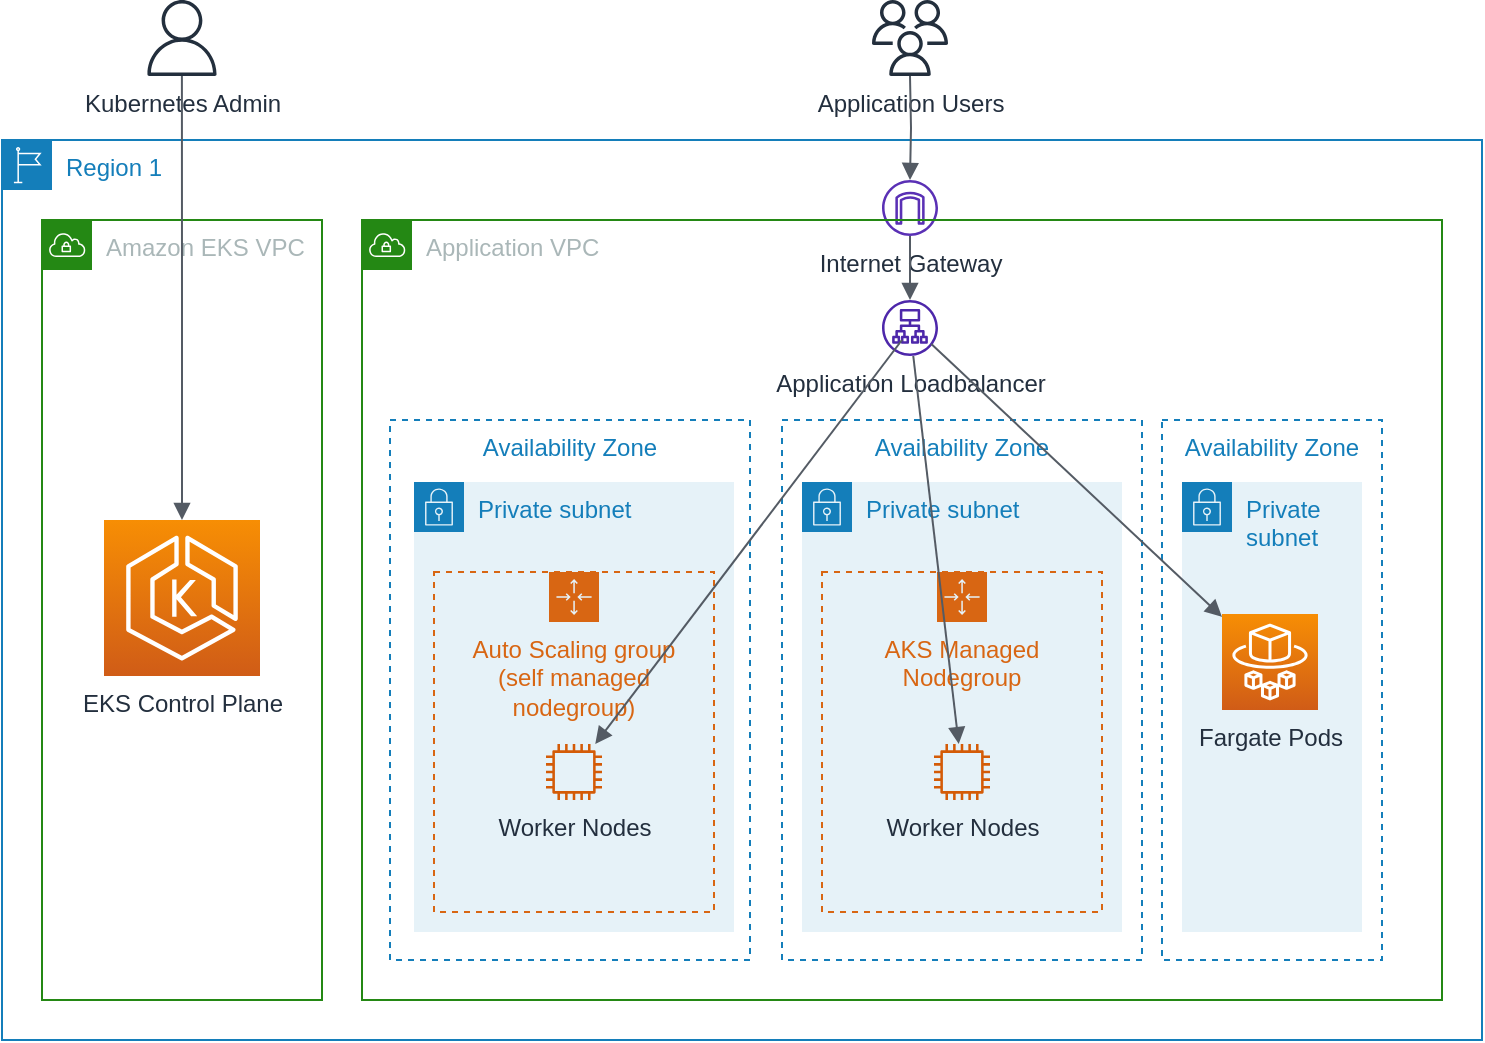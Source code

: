 <mxfile version="16.5.1" type="device"><diagram id="wD1wLWRwMv-48ILJRZ_Q" name="Seite-22"><mxGraphModel dx="1102" dy="745" grid="1" gridSize="10" guides="1" tooltips="1" connect="1" arrows="1" fold="1" page="1" pageScale="1" pageWidth="827" pageHeight="1169" math="0" shadow="0"><root><mxCell id="e7r4-rrc2dOd23WneNfa-0"/><mxCell id="e7r4-rrc2dOd23WneNfa-1" parent="e7r4-rrc2dOd23WneNfa-0"/><mxCell id="y64vf3E34cPdGDgGA9ZG-0" value="Region 1" style="points=[[0,0],[0.25,0],[0.5,0],[0.75,0],[1,0],[1,0.25],[1,0.5],[1,0.75],[1,1],[0.75,1],[0.5,1],[0.25,1],[0,1],[0,0.75],[0,0.5],[0,0.25]];outlineConnect=0;gradientColor=none;html=1;whiteSpace=wrap;fontSize=12;fontStyle=0;shape=mxgraph.aws4.group;grIcon=mxgraph.aws4.group_region;strokeColor=#147EBA;fillColor=none;verticalAlign=top;align=left;spacingLeft=30;fontColor=#147EBA;dashed=0;" vertex="1" parent="e7r4-rrc2dOd23WneNfa-1"><mxGeometry x="40" y="100" width="740" height="450" as="geometry"/></mxCell><mxCell id="y64vf3E34cPdGDgGA9ZG-1" value="Amazon EKS VPC" style="points=[[0,0],[0.25,0],[0.5,0],[0.75,0],[1,0],[1,0.25],[1,0.5],[1,0.75],[1,1],[0.75,1],[0.5,1],[0.25,1],[0,1],[0,0.75],[0,0.5],[0,0.25]];outlineConnect=0;gradientColor=none;html=1;whiteSpace=wrap;fontSize=12;fontStyle=0;shape=mxgraph.aws4.group;grIcon=mxgraph.aws4.group_vpc;strokeColor=#248814;fillColor=none;verticalAlign=top;align=left;spacingLeft=30;fontColor=#AAB7B8;dashed=0;" vertex="1" parent="e7r4-rrc2dOd23WneNfa-1"><mxGeometry x="60" y="140" width="140" height="390" as="geometry"/></mxCell><mxCell id="y64vf3E34cPdGDgGA9ZG-16" value="Internet Gateway" style="outlineConnect=0;fontColor=#232F3E;gradientColor=none;fillColor=#5A30B5;strokeColor=none;dashed=0;verticalLabelPosition=bottom;verticalAlign=top;align=center;html=1;fontSize=12;fontStyle=0;aspect=fixed;pointerEvents=1;shape=mxgraph.aws4.internet_gateway;" vertex="1" parent="e7r4-rrc2dOd23WneNfa-1"><mxGeometry x="480" y="120" width="28" height="28" as="geometry"/></mxCell><mxCell id="y64vf3E34cPdGDgGA9ZG-27" value="EKS Control Plane" style="sketch=0;points=[[0,0,0],[0.25,0,0],[0.5,0,0],[0.75,0,0],[1,0,0],[0,1,0],[0.25,1,0],[0.5,1,0],[0.75,1,0],[1,1,0],[0,0.25,0],[0,0.5,0],[0,0.75,0],[1,0.25,0],[1,0.5,0],[1,0.75,0]];outlineConnect=0;fontColor=#232F3E;gradientColor=#F78E04;gradientDirection=north;fillColor=#D05C17;strokeColor=#ffffff;dashed=0;verticalLabelPosition=bottom;verticalAlign=top;align=center;html=1;fontSize=12;fontStyle=0;aspect=fixed;shape=mxgraph.aws4.resourceIcon;resIcon=mxgraph.aws4.eks;" vertex="1" parent="e7r4-rrc2dOd23WneNfa-1"><mxGeometry x="91" y="290" width="78" height="78" as="geometry"/></mxCell><mxCell id="UrXSqYo-nHKHhi3hyZcz-3" value="Application Loadbalancer" style="sketch=0;outlineConnect=0;fontColor=#232F3E;gradientColor=none;fillColor=#4D27AA;strokeColor=none;dashed=0;verticalLabelPosition=bottom;verticalAlign=top;align=center;html=1;fontSize=12;fontStyle=0;aspect=fixed;pointerEvents=1;shape=mxgraph.aws4.application_load_balancer;" vertex="1" parent="e7r4-rrc2dOd23WneNfa-1"><mxGeometry x="480" y="180" width="28" height="28" as="geometry"/></mxCell><mxCell id="UrXSqYo-nHKHhi3hyZcz-12" value="Availability Zone" style="fillColor=none;strokeColor=#147EBA;dashed=1;verticalAlign=top;fontStyle=0;fontColor=#147EBA;" vertex="1" parent="e7r4-rrc2dOd23WneNfa-1"><mxGeometry x="620" y="240" width="110" height="270" as="geometry"/></mxCell><mxCell id="UrXSqYo-nHKHhi3hyZcz-13" value="Private subnet" style="points=[[0,0],[0.25,0],[0.5,0],[0.75,0],[1,0],[1,0.25],[1,0.5],[1,0.75],[1,1],[0.75,1],[0.5,1],[0.25,1],[0,1],[0,0.75],[0,0.5],[0,0.25]];outlineConnect=0;gradientColor=none;html=1;whiteSpace=wrap;fontSize=12;fontStyle=0;container=1;pointerEvents=0;collapsible=0;recursiveResize=0;shape=mxgraph.aws4.group;grIcon=mxgraph.aws4.group_security_group;grStroke=0;strokeColor=#147EBA;fillColor=#E6F2F8;verticalAlign=top;align=left;spacingLeft=30;fontColor=#147EBA;dashed=0;" vertex="1" parent="e7r4-rrc2dOd23WneNfa-1"><mxGeometry x="630" y="271" width="90" height="225" as="geometry"/></mxCell><mxCell id="UrXSqYo-nHKHhi3hyZcz-16" value="Fargate Pods" style="sketch=0;points=[[0,0,0],[0.25,0,0],[0.5,0,0],[0.75,0,0],[1,0,0],[0,1,0],[0.25,1,0],[0.5,1,0],[0.75,1,0],[1,1,0],[0,0.25,0],[0,0.5,0],[0,0.75,0],[1,0.25,0],[1,0.5,0],[1,0.75,0]];outlineConnect=0;fontColor=#232F3E;gradientColor=#F78E04;gradientDirection=north;fillColor=#D05C17;strokeColor=#ffffff;dashed=0;verticalLabelPosition=bottom;verticalAlign=top;align=center;html=1;fontSize=12;fontStyle=0;aspect=fixed;shape=mxgraph.aws4.resourceIcon;resIcon=mxgraph.aws4.fargate;" vertex="1" parent="UrXSqYo-nHKHhi3hyZcz-13"><mxGeometry x="20" y="66" width="48" height="48" as="geometry"/></mxCell><mxCell id="UrXSqYo-nHKHhi3hyZcz-17" value="" style="group" vertex="1" connectable="0" parent="e7r4-rrc2dOd23WneNfa-1"><mxGeometry x="234" y="240" width="180" height="270" as="geometry"/></mxCell><mxCell id="UrXSqYo-nHKHhi3hyZcz-5" value="Availability Zone" style="fillColor=none;strokeColor=#147EBA;dashed=1;verticalAlign=top;fontStyle=0;fontColor=#147EBA;" vertex="1" parent="UrXSqYo-nHKHhi3hyZcz-17"><mxGeometry width="180" height="270" as="geometry"/></mxCell><mxCell id="UrXSqYo-nHKHhi3hyZcz-7" value="Private subnet" style="points=[[0,0],[0.25,0],[0.5,0],[0.75,0],[1,0],[1,0.25],[1,0.5],[1,0.75],[1,1],[0.75,1],[0.5,1],[0.25,1],[0,1],[0,0.75],[0,0.5],[0,0.25]];outlineConnect=0;gradientColor=none;html=1;whiteSpace=wrap;fontSize=12;fontStyle=0;container=1;pointerEvents=0;collapsible=0;recursiveResize=0;shape=mxgraph.aws4.group;grIcon=mxgraph.aws4.group_security_group;grStroke=0;strokeColor=#147EBA;fillColor=#E6F2F8;verticalAlign=top;align=left;spacingLeft=30;fontColor=#147EBA;dashed=0;" vertex="1" parent="UrXSqYo-nHKHhi3hyZcz-17"><mxGeometry x="12" y="31" width="160" height="225" as="geometry"/></mxCell><mxCell id="UrXSqYo-nHKHhi3hyZcz-0" value="Auto Scaling group&lt;br&gt;(self managed nodegroup)" style="points=[[0,0],[0.25,0],[0.5,0],[0.75,0],[1,0],[1,0.25],[1,0.5],[1,0.75],[1,1],[0.75,1],[0.5,1],[0.25,1],[0,1],[0,0.75],[0,0.5],[0,0.25]];outlineConnect=0;gradientColor=none;html=1;whiteSpace=wrap;fontSize=12;fontStyle=0;container=1;pointerEvents=0;collapsible=0;recursiveResize=0;shape=mxgraph.aws4.groupCenter;grIcon=mxgraph.aws4.group_auto_scaling_group;grStroke=1;strokeColor=#D86613;fillColor=none;verticalAlign=top;align=center;fontColor=#D86613;dashed=1;spacingTop=25;" vertex="1" parent="UrXSqYo-nHKHhi3hyZcz-17"><mxGeometry x="22" y="76" width="140" height="170" as="geometry"/></mxCell><mxCell id="UrXSqYo-nHKHhi3hyZcz-1" value="Worker Nodes" style="sketch=0;outlineConnect=0;fontColor=#232F3E;gradientColor=none;fillColor=#D45B07;strokeColor=none;dashed=0;verticalLabelPosition=bottom;verticalAlign=top;align=center;html=1;fontSize=12;fontStyle=0;aspect=fixed;pointerEvents=1;shape=mxgraph.aws4.instance2;" vertex="1" parent="UrXSqYo-nHKHhi3hyZcz-0"><mxGeometry x="56" y="86" width="28" height="28" as="geometry"/></mxCell><mxCell id="UrXSqYo-nHKHhi3hyZcz-18" value="" style="group" vertex="1" connectable="0" parent="e7r4-rrc2dOd23WneNfa-1"><mxGeometry x="430" y="240" width="180" height="270" as="geometry"/></mxCell><mxCell id="UrXSqYo-nHKHhi3hyZcz-8" value="Availability Zone" style="fillColor=none;strokeColor=#147EBA;dashed=1;verticalAlign=top;fontStyle=0;fontColor=#147EBA;" vertex="1" parent="UrXSqYo-nHKHhi3hyZcz-18"><mxGeometry width="180" height="270" as="geometry"/></mxCell><mxCell id="UrXSqYo-nHKHhi3hyZcz-9" value="Private subnet" style="points=[[0,0],[0.25,0],[0.5,0],[0.75,0],[1,0],[1,0.25],[1,0.5],[1,0.75],[1,1],[0.75,1],[0.5,1],[0.25,1],[0,1],[0,0.75],[0,0.5],[0,0.25]];outlineConnect=0;gradientColor=none;html=1;whiteSpace=wrap;fontSize=12;fontStyle=0;container=1;pointerEvents=0;collapsible=0;recursiveResize=0;shape=mxgraph.aws4.group;grIcon=mxgraph.aws4.group_security_group;grStroke=0;strokeColor=#147EBA;fillColor=#E6F2F8;verticalAlign=top;align=left;spacingLeft=30;fontColor=#147EBA;dashed=0;" vertex="1" parent="UrXSqYo-nHKHhi3hyZcz-18"><mxGeometry x="10" y="31" width="160" height="225" as="geometry"/></mxCell><mxCell id="UrXSqYo-nHKHhi3hyZcz-10" value="AKS Managed Nodegroup" style="points=[[0,0],[0.25,0],[0.5,0],[0.75,0],[1,0],[1,0.25],[1,0.5],[1,0.75],[1,1],[0.75,1],[0.5,1],[0.25,1],[0,1],[0,0.75],[0,0.5],[0,0.25]];outlineConnect=0;gradientColor=none;html=1;whiteSpace=wrap;fontSize=12;fontStyle=0;container=1;pointerEvents=0;collapsible=0;recursiveResize=0;shape=mxgraph.aws4.groupCenter;grIcon=mxgraph.aws4.group_auto_scaling_group;grStroke=1;strokeColor=#D86613;fillColor=none;verticalAlign=top;align=center;fontColor=#D86613;dashed=1;spacingTop=25;" vertex="1" parent="UrXSqYo-nHKHhi3hyZcz-18"><mxGeometry x="20" y="76" width="140" height="170" as="geometry"/></mxCell><mxCell id="UrXSqYo-nHKHhi3hyZcz-11" value="Worker Nodes" style="sketch=0;outlineConnect=0;fontColor=#232F3E;gradientColor=none;fillColor=#D45B07;strokeColor=none;dashed=0;verticalLabelPosition=bottom;verticalAlign=top;align=center;html=1;fontSize=12;fontStyle=0;aspect=fixed;pointerEvents=1;shape=mxgraph.aws4.instance2;" vertex="1" parent="UrXSqYo-nHKHhi3hyZcz-10"><mxGeometry x="56" y="86" width="28" height="28" as="geometry"/></mxCell><mxCell id="UrXSqYo-nHKHhi3hyZcz-19" value="Kubernetes Admin" style="sketch=0;outlineConnect=0;fontColor=#232F3E;gradientColor=none;fillColor=#232F3D;strokeColor=none;dashed=0;verticalLabelPosition=bottom;verticalAlign=top;align=center;html=1;fontSize=12;fontStyle=0;aspect=fixed;pointerEvents=1;shape=mxgraph.aws4.user;" vertex="1" parent="e7r4-rrc2dOd23WneNfa-1"><mxGeometry x="111" y="30" width="38" height="38" as="geometry"/></mxCell><mxCell id="UrXSqYo-nHKHhi3hyZcz-20" value="Application Users" style="sketch=0;outlineConnect=0;fontColor=#232F3E;gradientColor=none;fillColor=#232F3D;strokeColor=none;dashed=0;verticalLabelPosition=bottom;verticalAlign=top;align=center;html=1;fontSize=12;fontStyle=0;aspect=fixed;pointerEvents=1;shape=mxgraph.aws4.users;labelBackgroundColor=default;" vertex="1" parent="e7r4-rrc2dOd23WneNfa-1"><mxGeometry x="475" y="30" width="38" height="38" as="geometry"/></mxCell><mxCell id="UrXSqYo-nHKHhi3hyZcz-21" value="" style="edgeStyle=orthogonalEdgeStyle;html=1;endArrow=none;elbow=vertical;startArrow=block;startFill=1;strokeColor=#545B64;rounded=0;exitX=0.5;exitY=0;exitDx=0;exitDy=0;exitPerimeter=0;" edge="1" parent="e7r4-rrc2dOd23WneNfa-1" source="y64vf3E34cPdGDgGA9ZG-27" target="UrXSqYo-nHKHhi3hyZcz-19"><mxGeometry width="100" relative="1" as="geometry"><mxPoint x="360" y="280" as="sourcePoint"/><mxPoint x="460" y="280" as="targetPoint"/></mxGeometry></mxCell><mxCell id="UrXSqYo-nHKHhi3hyZcz-22" value="" style="edgeStyle=orthogonalEdgeStyle;html=1;endArrow=none;elbow=vertical;startArrow=block;startFill=1;strokeColor=#545B64;rounded=0;" edge="1" parent="e7r4-rrc2dOd23WneNfa-1" target="UrXSqYo-nHKHhi3hyZcz-20"><mxGeometry width="100" relative="1" as="geometry"><mxPoint x="494" y="120" as="sourcePoint"/><mxPoint x="140" y="78" as="targetPoint"/></mxGeometry></mxCell><mxCell id="y64vf3E34cPdGDgGA9ZG-11" value="Application VPC" style="points=[[0,0],[0.25,0],[0.5,0],[0.75,0],[1,0],[1,0.25],[1,0.5],[1,0.75],[1,1],[0.75,1],[0.5,1],[0.25,1],[0,1],[0,0.75],[0,0.5],[0,0.25]];outlineConnect=0;gradientColor=none;html=1;whiteSpace=wrap;fontSize=12;fontStyle=0;shape=mxgraph.aws4.group;grIcon=mxgraph.aws4.group_vpc;strokeColor=#248814;fillColor=none;verticalAlign=top;align=left;spacingLeft=30;fontColor=#AAB7B8;dashed=0;" vertex="1" parent="e7r4-rrc2dOd23WneNfa-1"><mxGeometry x="220" y="140" width="540" height="390" as="geometry"/></mxCell><mxCell id="UrXSqYo-nHKHhi3hyZcz-27" value="" style="edgeStyle=orthogonalEdgeStyle;html=1;endArrow=none;elbow=vertical;startArrow=block;startFill=1;strokeColor=#545B64;rounded=0;" edge="1" parent="e7r4-rrc2dOd23WneNfa-1" source="UrXSqYo-nHKHhi3hyZcz-3" target="y64vf3E34cPdGDgGA9ZG-16"><mxGeometry width="100" relative="1" as="geometry"><mxPoint x="504" y="130" as="sourcePoint"/><mxPoint x="504" y="78" as="targetPoint"/></mxGeometry></mxCell><mxCell id="UrXSqYo-nHKHhi3hyZcz-29" value="" style="html=1;endArrow=none;elbow=vertical;startArrow=block;startFill=1;strokeColor=#545B64;rounded=0;" edge="1" parent="e7r4-rrc2dOd23WneNfa-1" source="UrXSqYo-nHKHhi3hyZcz-1"><mxGeometry width="100" relative="1" as="geometry"><mxPoint x="490" y="200" as="sourcePoint"/><mxPoint x="490" y="200" as="targetPoint"/></mxGeometry></mxCell><mxCell id="UrXSqYo-nHKHhi3hyZcz-30" value="" style="html=1;endArrow=none;elbow=vertical;startArrow=block;startFill=1;strokeColor=#545B64;rounded=0;" edge="1" parent="e7r4-rrc2dOd23WneNfa-1" source="UrXSqYo-nHKHhi3hyZcz-11" target="UrXSqYo-nHKHhi3hyZcz-3"><mxGeometry width="100" relative="1" as="geometry"><mxPoint x="346.595" y="412" as="sourcePoint"/><mxPoint x="493.406" y="218.0" as="targetPoint"/></mxGeometry></mxCell><mxCell id="UrXSqYo-nHKHhi3hyZcz-31" value="" style="html=1;endArrow=none;elbow=vertical;startArrow=block;startFill=1;strokeColor=#545B64;rounded=0;entryX=0.881;entryY=0.786;entryDx=0;entryDy=0;entryPerimeter=0;" edge="1" parent="e7r4-rrc2dOd23WneNfa-1" source="UrXSqYo-nHKHhi3hyZcz-16" target="UrXSqYo-nHKHhi3hyZcz-3"><mxGeometry width="100" relative="1" as="geometry"><mxPoint x="528.36" y="412" as="sourcePoint"/><mxPoint x="505.64" y="218.0" as="targetPoint"/></mxGeometry></mxCell></root></mxGraphModel></diagram></mxfile>